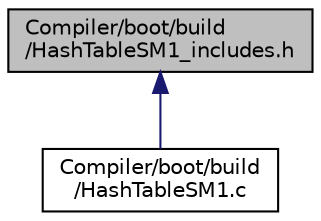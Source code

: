 digraph "Compiler/boot/build/HashTableSM1_includes.h"
{
  edge [fontname="Helvetica",fontsize="10",labelfontname="Helvetica",labelfontsize="10"];
  node [fontname="Helvetica",fontsize="10",shape=record];
  Node11 [label="Compiler/boot/build\l/HashTableSM1_includes.h",height=0.2,width=0.4,color="black", fillcolor="grey75", style="filled", fontcolor="black"];
  Node11 -> Node12 [dir="back",color="midnightblue",fontsize="10",style="solid",fontname="Helvetica"];
  Node12 [label="Compiler/boot/build\l/HashTableSM1.c",height=0.2,width=0.4,color="black", fillcolor="white", style="filled",URL="$d4/d9f/_hash_table_s_m1_8c.html"];
}
